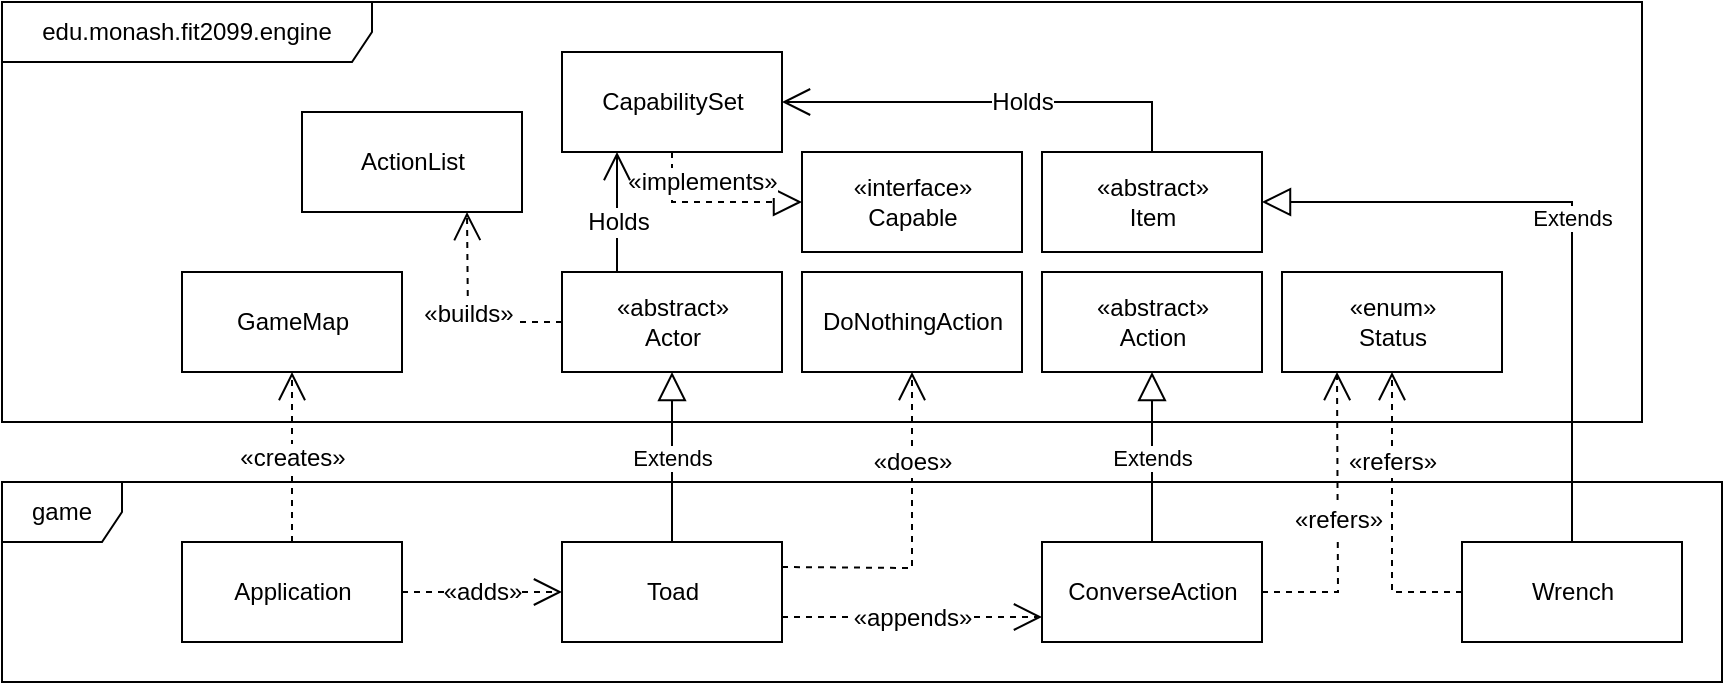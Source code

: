 <mxfile scale="2" border="0">
    <diagram id="AaDb1mEusUxx8UnWyXaG" name="Page-1">
        <mxGraphModel dx="1068" dy="796" grid="1" gridSize="10" guides="1" tooltips="1" connect="1" arrows="1" fold="1" page="1" pageScale="1" pageWidth="1169" pageHeight="827" math="0" shadow="0">
            <root>
                <mxCell id="0"/>
                <mxCell id="1" parent="0"/>
                <mxCell id="2" value="game" style="shape=umlFrame;whiteSpace=wrap;html=1;" parent="1" vertex="1">
                    <mxGeometry x="180" y="400" width="860" height="100" as="geometry"/>
                </mxCell>
                <mxCell id="14" value="Extends" style="endArrow=block;endSize=12;html=1;endFill=0;entryX=0.5;entryY=1;entryDx=0;entryDy=0;exitX=0.5;exitY=0;exitDx=0;exitDy=0;" parent="1" source="4" target="7" edge="1">
                    <mxGeometry width="160" relative="1" as="geometry">
                        <mxPoint x="260" y="580" as="sourcePoint"/>
                        <mxPoint x="420" y="580" as="targetPoint"/>
                    </mxGeometry>
                </mxCell>
                <mxCell id="20" value="&lt;span style=&quot;font-size: 12px&quot;&gt;«does»&lt;/span&gt;" style="endArrow=open;endSize=12;html=1;endFill=0;exitX=1;exitY=0.25;exitDx=0;exitDy=0;dashed=1;entryX=0.5;entryY=1;entryDx=0;entryDy=0;rounded=0;" parent="1" source="4" target="15" edge="1">
                    <mxGeometry x="0.448" width="160" relative="1" as="geometry">
                        <mxPoint x="380" y="505" as="sourcePoint"/>
                        <mxPoint x="440" y="510.217" as="targetPoint"/>
                        <Array as="points">
                            <mxPoint x="635" y="443"/>
                        </Array>
                        <mxPoint as="offset"/>
                    </mxGeometry>
                </mxCell>
                <mxCell id="24" value="Extends" style="endArrow=block;endSize=12;html=1;endFill=0;entryX=0.5;entryY=1;entryDx=0;entryDy=0;rounded=0;" parent="1" source="5" target="8" edge="1">
                    <mxGeometry width="160" relative="1" as="geometry">
                        <mxPoint x="540" y="570" as="sourcePoint"/>
                        <mxPoint x="650" y="360" as="targetPoint"/>
                        <Array as="points"/>
                    </mxGeometry>
                </mxCell>
                <mxCell id="28" value="&lt;span style=&quot;font-size: 12px&quot;&gt;«creates»&lt;/span&gt;" style="endArrow=open;endSize=12;html=1;endFill=0;dashed=1;entryX=0.5;entryY=1;entryDx=0;entryDy=0;exitX=0.5;exitY=0;exitDx=0;exitDy=0;" parent="1" source="16" target="17" edge="1">
                    <mxGeometry width="160" relative="1" as="geometry">
                        <mxPoint x="380" y="505" as="sourcePoint"/>
                        <mxPoint x="540" y="505" as="targetPoint"/>
                    </mxGeometry>
                </mxCell>
                <mxCell id="31" value="&lt;span style=&quot;font-size: 12px&quot;&gt;«refers»&lt;/span&gt;" style="endArrow=open;endSize=12;html=1;endFill=0;dashed=1;entryX=0.25;entryY=1;entryDx=0;entryDy=0;exitX=1;exitY=0.5;exitDx=0;exitDy=0;rounded=0;" parent="1" source="5" target="29" edge="1">
                    <mxGeometry width="160" relative="1" as="geometry">
                        <mxPoint x="602.5" y="510" as="sourcePoint"/>
                        <mxPoint x="775" y="350" as="targetPoint"/>
                        <Array as="points">
                            <mxPoint x="848" y="455"/>
                        </Array>
                    </mxGeometry>
                </mxCell>
                <mxCell id="39" value="Wrench" style="html=1;" parent="1" vertex="1">
                    <mxGeometry x="910" y="430" width="110" height="50" as="geometry"/>
                </mxCell>
                <mxCell id="42" value="Extends" style="endArrow=block;endSize=12;html=1;endFill=0;entryX=1;entryY=0.5;entryDx=0;entryDy=0;exitX=0.5;exitY=0;exitDx=0;exitDy=0;rounded=0;" parent="1" source="39" target="10" edge="1">
                    <mxGeometry width="160" relative="1" as="geometry">
                        <mxPoint x="710" y="387.5" as="sourcePoint"/>
                        <mxPoint x="995" y="350" as="targetPoint"/>
                        <Array as="points">
                            <mxPoint x="965" y="260"/>
                        </Array>
                    </mxGeometry>
                </mxCell>
                <mxCell id="4" value="Toad" style="html=1;" parent="1" vertex="1">
                    <mxGeometry x="460" y="430" width="110" height="50" as="geometry"/>
                </mxCell>
                <mxCell id="5" value="ConverseAction" style="html=1;" parent="1" vertex="1">
                    <mxGeometry x="700" y="430" width="110" height="50" as="geometry"/>
                </mxCell>
                <mxCell id="16" value="Application" style="html=1;" parent="1" vertex="1">
                    <mxGeometry x="270" y="430" width="110" height="50" as="geometry"/>
                </mxCell>
                <mxCell id="19" value="&lt;span style=&quot;font-size: 12px&quot;&gt;«adds»&lt;/span&gt;" style="endArrow=open;endSize=12;html=1;endFill=0;exitX=1;exitY=0.5;exitDx=0;exitDy=0;dashed=1;" parent="1" source="16" target="4" edge="1">
                    <mxGeometry width="160" relative="1" as="geometry">
                        <mxPoint x="1075" y="480" as="sourcePoint"/>
                        <mxPoint x="985" y="330" as="targetPoint"/>
                    </mxGeometry>
                </mxCell>
                <mxCell id="34" value="&lt;span style=&quot;font-size: 12px&quot;&gt;«appends»&lt;/span&gt;" style="endArrow=open;endSize=12;html=1;endFill=0;exitX=1;exitY=0.75;exitDx=0;exitDy=0;dashed=1;entryX=0;entryY=0.75;entryDx=0;entryDy=0;" parent="1" source="4" target="5" edge="1">
                    <mxGeometry width="160" relative="1" as="geometry">
                        <mxPoint x="602.5" y="510" as="sourcePoint"/>
                        <mxPoint x="765" y="330" as="targetPoint"/>
                    </mxGeometry>
                </mxCell>
                <mxCell id="45" value="&lt;span style=&quot;font-size: 12px&quot;&gt;«refers»&lt;/span&gt;" style="endArrow=open;endSize=12;html=1;endFill=0;dashed=1;entryX=0.5;entryY=1;entryDx=0;entryDy=0;exitX=0;exitY=0.5;exitDx=0;exitDy=0;rounded=0;" parent="1" source="39" target="29" edge="1">
                    <mxGeometry x="0.379" width="160" relative="1" as="geometry">
                        <mxPoint x="830" y="465" as="sourcePoint"/>
                        <mxPoint x="857.5" y="355" as="targetPoint"/>
                        <Array as="points">
                            <mxPoint x="875" y="455"/>
                        </Array>
                        <mxPoint as="offset"/>
                    </mxGeometry>
                </mxCell>
                <mxCell id="3" value="edu.monash.fit2099.engine" style="shape=umlFrame;whiteSpace=wrap;html=1;width=185;height=30;" parent="1" vertex="1">
                    <mxGeometry x="180" y="160" width="820" height="210" as="geometry"/>
                </mxCell>
                <mxCell id="7" value="&lt;span&gt;«abstract»&lt;/span&gt;&lt;br&gt;Actor" style="html=1;" parent="1" vertex="1">
                    <mxGeometry x="460" y="295" width="110" height="50" as="geometry"/>
                </mxCell>
                <mxCell id="8" value="«abstract»&lt;br&gt;Action" style="html=1;" parent="1" vertex="1">
                    <mxGeometry x="700" y="295" width="110" height="50" as="geometry"/>
                </mxCell>
                <mxCell id="10" value="«abstract»&lt;br&gt;Item" style="html=1;" parent="1" vertex="1">
                    <mxGeometry x="700" y="235" width="110" height="50" as="geometry"/>
                </mxCell>
                <mxCell id="11" value="CapabilitySet" style="html=1;" parent="1" vertex="1">
                    <mxGeometry x="460" y="185" width="110" height="50" as="geometry"/>
                </mxCell>
                <mxCell id="15" value="DoNothingAction" style="html=1;" parent="1" vertex="1">
                    <mxGeometry x="580" y="295" width="110" height="50" as="geometry"/>
                </mxCell>
                <mxCell id="17" value="GameMap" style="html=1;" parent="1" vertex="1">
                    <mxGeometry x="270" y="295" width="110" height="50" as="geometry"/>
                </mxCell>
                <mxCell id="21" value="&lt;span&gt;«interface»&lt;/span&gt;&lt;br&gt;Capable" style="html=1;" parent="1" vertex="1">
                    <mxGeometry x="580" y="235" width="110" height="50" as="geometry"/>
                </mxCell>
                <mxCell id="22" value="&lt;span style=&quot;font-size: 12px&quot;&gt;«implements»&lt;/span&gt;" style="endArrow=block;endSize=12;html=1;endFill=0;dashed=1;entryX=0;entryY=0.5;entryDx=0;entryDy=0;rounded=0;exitX=0.5;exitY=1;exitDx=0;exitDy=0;" parent="1" source="11" target="21" edge="1">
                    <mxGeometry x="-0.111" y="10" width="160" relative="1" as="geometry">
                        <mxPoint x="570" y="210" as="sourcePoint"/>
                        <mxPoint x="865" y="335" as="targetPoint"/>
                        <Array as="points">
                            <mxPoint x="515" y="260"/>
                        </Array>
                        <mxPoint as="offset"/>
                    </mxGeometry>
                </mxCell>
                <mxCell id="26" value="&lt;span style=&quot;font-size: 12px&quot;&gt;Holds&lt;br&gt;&lt;/span&gt;" style="endArrow=open;endSize=12;html=1;endFill=0;entryX=0.25;entryY=1;entryDx=0;entryDy=0;exitX=0.25;exitY=0;exitDx=0;exitDy=0;" parent="1" source="7" target="11" edge="1">
                    <mxGeometry x="-0.167" width="160" relative="1" as="geometry">
                        <mxPoint x="325" y="465" as="sourcePoint"/>
                        <mxPoint x="325" y="325" as="targetPoint"/>
                        <mxPoint as="offset"/>
                    </mxGeometry>
                </mxCell>
                <mxCell id="29" value="«enum»&lt;br&gt;Status" style="html=1;" parent="1" vertex="1">
                    <mxGeometry x="820" y="295" width="110" height="50" as="geometry"/>
                </mxCell>
                <mxCell id="32" value="ActionList" style="html=1;" parent="1" vertex="1">
                    <mxGeometry x="330" y="215" width="110" height="50" as="geometry"/>
                </mxCell>
                <mxCell id="33" value="&lt;span style=&quot;font-size: 12px&quot;&gt;«builds»&lt;/span&gt;" style="endArrow=open;endSize=12;html=1;endFill=0;exitX=0;exitY=0.5;exitDx=0;exitDy=0;dashed=1;entryX=0.75;entryY=1;entryDx=0;entryDy=0;rounded=0;" parent="1" source="7" target="32" edge="1">
                    <mxGeometry width="160" relative="1" as="geometry">
                        <mxPoint x="547.5" y="495" as="sourcePoint"/>
                        <mxPoint x="325" y="235" as="targetPoint"/>
                        <Array as="points">
                            <mxPoint x="413" y="320"/>
                        </Array>
                    </mxGeometry>
                </mxCell>
                <mxCell id="46" value="&lt;span style=&quot;font-size: 12px&quot;&gt;Holds&lt;br&gt;&lt;/span&gt;" style="endArrow=open;endSize=12;html=1;endFill=0;entryX=1;entryY=0.5;entryDx=0;entryDy=0;exitX=0.5;exitY=0;exitDx=0;exitDy=0;rounded=0;" parent="1" source="10" target="11" edge="1">
                    <mxGeometry x="-0.143" width="160" relative="1" as="geometry">
                        <mxPoint x="497.5" y="305" as="sourcePoint"/>
                        <mxPoint x="497.5" y="245" as="targetPoint"/>
                        <mxPoint as="offset"/>
                        <Array as="points">
                            <mxPoint x="755" y="210"/>
                        </Array>
                    </mxGeometry>
                </mxCell>
            </root>
        </mxGraphModel>
    </diagram>
</mxfile>